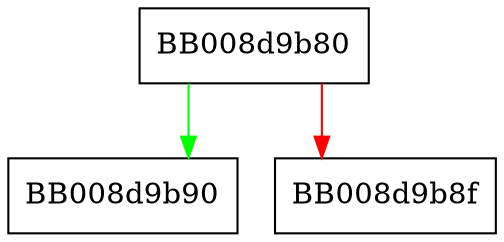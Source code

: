 digraph ioctl {
  node [shape="box"];
  graph [splines=ortho];
  BB008d9b80 -> BB008d9b90 [color="green"];
  BB008d9b80 -> BB008d9b8f [color="red"];
}
